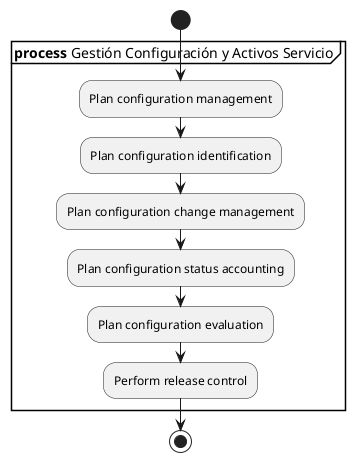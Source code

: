 @startuml
start
partition "**process** Gestión Configuración y Activos Servicio" {
  :Plan configuration management;
  :Plan configuration identification;
  :Plan configuration change management;
  :Plan configuration status accounting;
  :Plan configuration evaluation;
  :Perform release control;
}
stop

@enduml